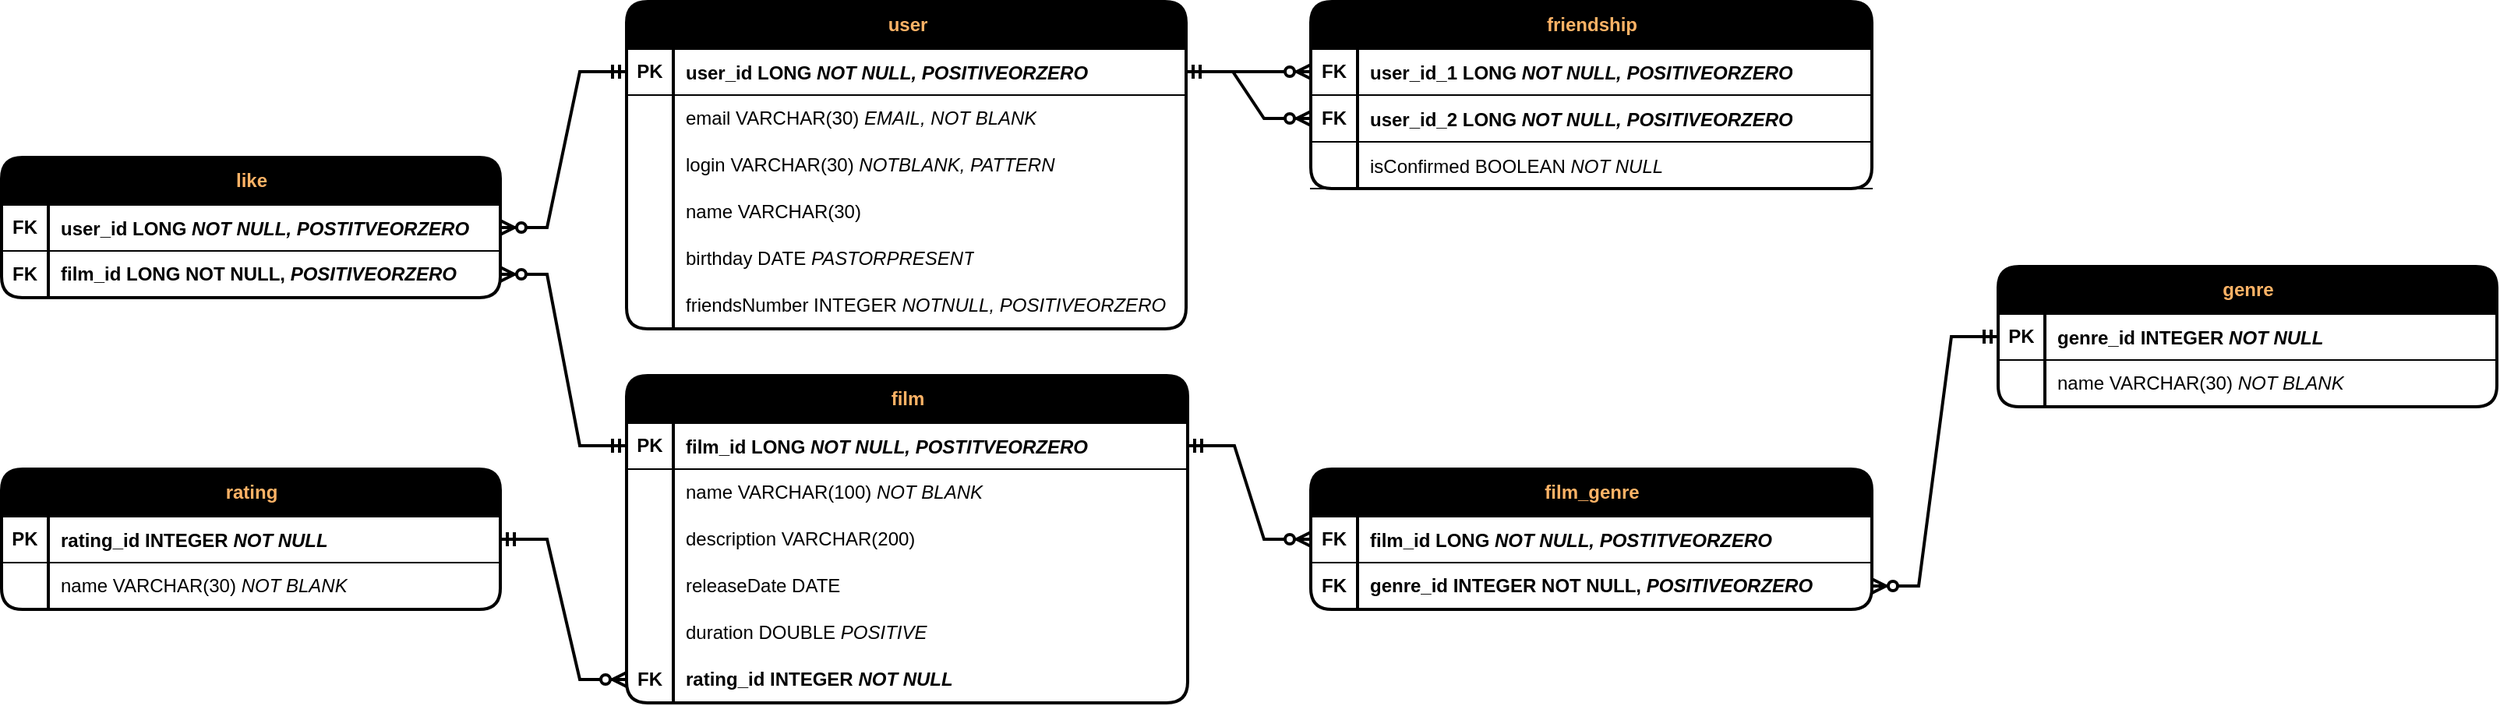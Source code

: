<mxfile version="21.1.2" type="device">
  <diagram name="Страница 1" id="39bW88ZC9MvPnYo2P9we">
    <mxGraphModel dx="2514" dy="993" grid="1" gridSize="10" guides="1" tooltips="1" connect="1" arrows="1" fold="1" page="1" pageScale="1" pageWidth="827" pageHeight="1169" background="none" math="0" shadow="0">
      <root>
        <mxCell id="0" />
        <mxCell id="1" parent="0" />
        <mxCell id="6ghvBhx-7iUze7OaRWor-18" value="&lt;font color=&quot;#ffb366&quot;&gt;film&lt;/font&gt;" style="shape=table;startSize=30;container=1;collapsible=1;childLayout=tableLayout;fixedRows=1;rowLines=0;fontStyle=1;align=center;resizeLast=1;html=1;fillColor=#000000;rounded=1;shadow=0;swimlaneLine=1;strokeWidth=2;movable=1;resizable=1;rotatable=1;deletable=1;editable=1;locked=0;connectable=1;" vertex="1" parent="1">
          <mxGeometry x="361" y="280" width="360" height="210" as="geometry" />
        </mxCell>
        <mxCell id="6ghvBhx-7iUze7OaRWor-19" value="" style="shape=tableRow;horizontal=0;startSize=0;swimlaneHead=0;swimlaneBody=0;fillColor=none;collapsible=0;dropTarget=0;points=[[0,0.5],[1,0.5]];portConstraint=eastwest;top=0;left=0;right=0;bottom=1;" vertex="1" parent="6ghvBhx-7iUze7OaRWor-18">
          <mxGeometry y="30" width="360" height="30" as="geometry" />
        </mxCell>
        <mxCell id="6ghvBhx-7iUze7OaRWor-20" value="PK" style="shape=partialRectangle;connectable=0;fillColor=none;top=0;left=0;bottom=0;right=0;fontStyle=1;overflow=hidden;whiteSpace=wrap;html=1;" vertex="1" parent="6ghvBhx-7iUze7OaRWor-19">
          <mxGeometry width="30" height="30" as="geometry">
            <mxRectangle width="30" height="30" as="alternateBounds" />
          </mxGeometry>
        </mxCell>
        <mxCell id="6ghvBhx-7iUze7OaRWor-21" value="&lt;p style=&quot;line-height: 0%;&quot;&gt;&lt;span style=&quot;border-color: var(--border-color);&quot;&gt;film_id LONG &lt;i&gt;NOT NULL, POSTITVEORZERO&lt;/i&gt;&lt;/span&gt;&lt;/p&gt;" style="shape=partialRectangle;connectable=0;fillColor=none;top=0;left=0;bottom=0;right=0;align=left;spacingLeft=6;fontStyle=1;overflow=hidden;whiteSpace=wrap;html=1;strokeColor=default;labelBackgroundColor=default;" vertex="1" parent="6ghvBhx-7iUze7OaRWor-19">
          <mxGeometry x="30" width="330" height="30" as="geometry">
            <mxRectangle width="330" height="30" as="alternateBounds" />
          </mxGeometry>
        </mxCell>
        <mxCell id="6ghvBhx-7iUze7OaRWor-22" value="" style="shape=tableRow;horizontal=0;startSize=0;swimlaneHead=0;swimlaneBody=0;fillColor=none;collapsible=0;dropTarget=0;points=[[0,0.5],[1,0.5]];portConstraint=eastwest;top=0;left=0;right=0;bottom=0;" vertex="1" parent="6ghvBhx-7iUze7OaRWor-18">
          <mxGeometry y="60" width="360" height="30" as="geometry" />
        </mxCell>
        <mxCell id="6ghvBhx-7iUze7OaRWor-23" value="" style="shape=partialRectangle;connectable=0;fillColor=none;top=0;left=0;bottom=0;right=0;editable=1;overflow=hidden;whiteSpace=wrap;html=1;" vertex="1" parent="6ghvBhx-7iUze7OaRWor-22">
          <mxGeometry width="30" height="30" as="geometry">
            <mxRectangle width="30" height="30" as="alternateBounds" />
          </mxGeometry>
        </mxCell>
        <mxCell id="6ghvBhx-7iUze7OaRWor-24" value="name VARCHAR(100) &lt;i&gt;NOT BLANK&lt;/i&gt;" style="shape=partialRectangle;connectable=0;fillColor=none;top=0;left=0;bottom=0;right=0;align=left;spacingLeft=6;overflow=hidden;whiteSpace=wrap;html=1;" vertex="1" parent="6ghvBhx-7iUze7OaRWor-22">
          <mxGeometry x="30" width="330" height="30" as="geometry">
            <mxRectangle width="330" height="30" as="alternateBounds" />
          </mxGeometry>
        </mxCell>
        <mxCell id="6ghvBhx-7iUze7OaRWor-25" value="" style="shape=tableRow;horizontal=0;startSize=0;swimlaneHead=0;swimlaneBody=0;fillColor=none;collapsible=0;dropTarget=0;points=[[0,0.5],[1,0.5]];portConstraint=eastwest;top=0;left=0;right=0;bottom=0;" vertex="1" parent="6ghvBhx-7iUze7OaRWor-18">
          <mxGeometry y="90" width="360" height="30" as="geometry" />
        </mxCell>
        <mxCell id="6ghvBhx-7iUze7OaRWor-26" value="" style="shape=partialRectangle;connectable=0;fillColor=none;top=0;left=0;bottom=0;right=0;editable=1;overflow=hidden;whiteSpace=wrap;html=1;" vertex="1" parent="6ghvBhx-7iUze7OaRWor-25">
          <mxGeometry width="30" height="30" as="geometry">
            <mxRectangle width="30" height="30" as="alternateBounds" />
          </mxGeometry>
        </mxCell>
        <mxCell id="6ghvBhx-7iUze7OaRWor-27" value="description VARCHAR(200)" style="shape=partialRectangle;connectable=0;fillColor=none;top=0;left=0;bottom=0;right=0;align=left;spacingLeft=6;overflow=hidden;whiteSpace=wrap;html=1;" vertex="1" parent="6ghvBhx-7iUze7OaRWor-25">
          <mxGeometry x="30" width="330" height="30" as="geometry">
            <mxRectangle width="330" height="30" as="alternateBounds" />
          </mxGeometry>
        </mxCell>
        <mxCell id="6ghvBhx-7iUze7OaRWor-28" value="" style="shape=tableRow;horizontal=0;startSize=0;swimlaneHead=0;swimlaneBody=0;fillColor=none;collapsible=0;dropTarget=0;points=[[0,0.5],[1,0.5]];portConstraint=eastwest;top=0;left=0;right=0;bottom=0;" vertex="1" parent="6ghvBhx-7iUze7OaRWor-18">
          <mxGeometry y="120" width="360" height="30" as="geometry" />
        </mxCell>
        <mxCell id="6ghvBhx-7iUze7OaRWor-29" value="" style="shape=partialRectangle;connectable=0;fillColor=none;top=0;left=0;bottom=0;right=0;editable=1;overflow=hidden;whiteSpace=wrap;html=1;" vertex="1" parent="6ghvBhx-7iUze7OaRWor-28">
          <mxGeometry width="30" height="30" as="geometry">
            <mxRectangle width="30" height="30" as="alternateBounds" />
          </mxGeometry>
        </mxCell>
        <mxCell id="6ghvBhx-7iUze7OaRWor-30" value="releaseDate DATE" style="shape=partialRectangle;connectable=0;fillColor=none;top=0;left=0;bottom=0;right=0;align=left;spacingLeft=6;overflow=hidden;whiteSpace=wrap;html=1;" vertex="1" parent="6ghvBhx-7iUze7OaRWor-28">
          <mxGeometry x="30" width="330" height="30" as="geometry">
            <mxRectangle width="330" height="30" as="alternateBounds" />
          </mxGeometry>
        </mxCell>
        <mxCell id="6ghvBhx-7iUze7OaRWor-58" value="" style="shape=tableRow;horizontal=0;startSize=0;swimlaneHead=0;swimlaneBody=0;fillColor=none;collapsible=0;dropTarget=0;points=[[0,0.5],[1,0.5]];portConstraint=eastwest;top=0;left=0;right=0;bottom=0;" vertex="1" parent="6ghvBhx-7iUze7OaRWor-18">
          <mxGeometry y="150" width="360" height="30" as="geometry" />
        </mxCell>
        <mxCell id="6ghvBhx-7iUze7OaRWor-59" value="" style="shape=partialRectangle;connectable=0;fillColor=none;top=0;left=0;bottom=0;right=0;editable=1;overflow=hidden;whiteSpace=wrap;html=1;" vertex="1" parent="6ghvBhx-7iUze7OaRWor-58">
          <mxGeometry width="30" height="30" as="geometry">
            <mxRectangle width="30" height="30" as="alternateBounds" />
          </mxGeometry>
        </mxCell>
        <mxCell id="6ghvBhx-7iUze7OaRWor-60" value="duration DOUBLE &lt;i&gt;POSITIVE&lt;/i&gt;" style="shape=partialRectangle;connectable=0;fillColor=none;top=0;left=0;bottom=0;right=0;align=left;spacingLeft=6;overflow=hidden;whiteSpace=wrap;html=1;" vertex="1" parent="6ghvBhx-7iUze7OaRWor-58">
          <mxGeometry x="30" width="330" height="30" as="geometry">
            <mxRectangle width="330" height="30" as="alternateBounds" />
          </mxGeometry>
        </mxCell>
        <mxCell id="6ghvBhx-7iUze7OaRWor-83" value="" style="shape=tableRow;horizontal=0;startSize=0;swimlaneHead=0;swimlaneBody=0;fillColor=none;collapsible=0;dropTarget=0;points=[[0,0.5],[1,0.5]];portConstraint=eastwest;top=0;left=0;right=0;bottom=0;" vertex="1" parent="6ghvBhx-7iUze7OaRWor-18">
          <mxGeometry y="180" width="360" height="30" as="geometry" />
        </mxCell>
        <mxCell id="6ghvBhx-7iUze7OaRWor-84" value="&lt;b&gt;FK&lt;/b&gt;" style="shape=partialRectangle;connectable=0;fillColor=none;top=0;left=0;bottom=0;right=0;editable=1;overflow=hidden;whiteSpace=wrap;html=1;" vertex="1" parent="6ghvBhx-7iUze7OaRWor-83">
          <mxGeometry width="30" height="30" as="geometry">
            <mxRectangle width="30" height="30" as="alternateBounds" />
          </mxGeometry>
        </mxCell>
        <mxCell id="6ghvBhx-7iUze7OaRWor-85" value="&lt;b&gt;rating_id INTEGER &lt;i&gt;NOT NULL&lt;/i&gt;&lt;/b&gt;" style="shape=partialRectangle;connectable=0;fillColor=none;top=0;left=0;bottom=0;right=0;align=left;spacingLeft=6;overflow=hidden;whiteSpace=wrap;html=1;" vertex="1" parent="6ghvBhx-7iUze7OaRWor-83">
          <mxGeometry x="30" width="330" height="30" as="geometry">
            <mxRectangle width="330" height="30" as="alternateBounds" />
          </mxGeometry>
        </mxCell>
        <mxCell id="6ghvBhx-7iUze7OaRWor-109" value="&lt;font color=&quot;#ffb366&quot;&gt;user&lt;/font&gt;" style="shape=table;startSize=30;container=1;collapsible=1;childLayout=tableLayout;fixedRows=1;rowLines=0;fontStyle=1;align=center;resizeLast=1;html=1;fillColor=#000000;rounded=1;shadow=0;swimlaneLine=1;strokeWidth=2;movable=1;resizable=1;rotatable=1;deletable=1;editable=1;locked=0;connectable=1;" vertex="1" parent="1">
          <mxGeometry x="361" y="40" width="359" height="210" as="geometry" />
        </mxCell>
        <mxCell id="6ghvBhx-7iUze7OaRWor-110" value="" style="shape=tableRow;horizontal=0;startSize=0;swimlaneHead=0;swimlaneBody=0;fillColor=none;collapsible=0;dropTarget=0;points=[[0,0.5],[1,0.5]];portConstraint=eastwest;top=0;left=0;right=0;bottom=1;" vertex="1" parent="6ghvBhx-7iUze7OaRWor-109">
          <mxGeometry y="30" width="359" height="30" as="geometry" />
        </mxCell>
        <mxCell id="6ghvBhx-7iUze7OaRWor-111" value="PK" style="shape=partialRectangle;connectable=0;fillColor=none;top=0;left=0;bottom=0;right=0;fontStyle=1;overflow=hidden;whiteSpace=wrap;html=1;" vertex="1" parent="6ghvBhx-7iUze7OaRWor-110">
          <mxGeometry width="30" height="30" as="geometry">
            <mxRectangle width="30" height="30" as="alternateBounds" />
          </mxGeometry>
        </mxCell>
        <mxCell id="6ghvBhx-7iUze7OaRWor-112" value="&lt;p style=&quot;line-height: 0%;&quot;&gt;&lt;span style=&quot;border-color: var(--border-color);&quot;&gt;user_id LONG &lt;i&gt;NOT NULL, POSITIVEORZERO&lt;/i&gt;&lt;/span&gt;&lt;/p&gt;" style="shape=partialRectangle;connectable=0;fillColor=none;top=0;left=0;bottom=0;right=0;align=left;spacingLeft=6;fontStyle=1;overflow=hidden;whiteSpace=wrap;html=1;strokeColor=default;labelBackgroundColor=default;" vertex="1" parent="6ghvBhx-7iUze7OaRWor-110">
          <mxGeometry x="30" width="329" height="30" as="geometry">
            <mxRectangle width="329" height="30" as="alternateBounds" />
          </mxGeometry>
        </mxCell>
        <mxCell id="6ghvBhx-7iUze7OaRWor-113" value="" style="shape=tableRow;horizontal=0;startSize=0;swimlaneHead=0;swimlaneBody=0;fillColor=none;collapsible=0;dropTarget=0;points=[[0,0.5],[1,0.5]];portConstraint=eastwest;top=0;left=0;right=0;bottom=0;" vertex="1" parent="6ghvBhx-7iUze7OaRWor-109">
          <mxGeometry y="60" width="359" height="30" as="geometry" />
        </mxCell>
        <mxCell id="6ghvBhx-7iUze7OaRWor-114" value="" style="shape=partialRectangle;connectable=0;fillColor=none;top=0;left=0;bottom=0;right=0;editable=1;overflow=hidden;whiteSpace=wrap;html=1;" vertex="1" parent="6ghvBhx-7iUze7OaRWor-113">
          <mxGeometry width="30" height="30" as="geometry">
            <mxRectangle width="30" height="30" as="alternateBounds" />
          </mxGeometry>
        </mxCell>
        <mxCell id="6ghvBhx-7iUze7OaRWor-115" value="email VARCHAR(30) &lt;i&gt;EMAIL,&lt;/i&gt;&amp;nbsp;&lt;i&gt;NOT BLANK&lt;/i&gt;" style="shape=partialRectangle;connectable=0;fillColor=none;top=0;left=0;bottom=0;right=0;align=left;spacingLeft=6;overflow=hidden;whiteSpace=wrap;html=1;" vertex="1" parent="6ghvBhx-7iUze7OaRWor-113">
          <mxGeometry x="30" width="329" height="30" as="geometry">
            <mxRectangle width="329" height="30" as="alternateBounds" />
          </mxGeometry>
        </mxCell>
        <mxCell id="6ghvBhx-7iUze7OaRWor-116" value="" style="shape=tableRow;horizontal=0;startSize=0;swimlaneHead=0;swimlaneBody=0;fillColor=none;collapsible=0;dropTarget=0;points=[[0,0.5],[1,0.5]];portConstraint=eastwest;top=0;left=0;right=0;bottom=0;" vertex="1" parent="6ghvBhx-7iUze7OaRWor-109">
          <mxGeometry y="90" width="359" height="30" as="geometry" />
        </mxCell>
        <mxCell id="6ghvBhx-7iUze7OaRWor-117" value="" style="shape=partialRectangle;connectable=0;fillColor=none;top=0;left=0;bottom=0;right=0;editable=1;overflow=hidden;whiteSpace=wrap;html=1;" vertex="1" parent="6ghvBhx-7iUze7OaRWor-116">
          <mxGeometry width="30" height="30" as="geometry">
            <mxRectangle width="30" height="30" as="alternateBounds" />
          </mxGeometry>
        </mxCell>
        <mxCell id="6ghvBhx-7iUze7OaRWor-118" value="login VARCHAR(30) &lt;i&gt;NOTBLANK, PATTERN&lt;/i&gt;" style="shape=partialRectangle;connectable=0;fillColor=none;top=0;left=0;bottom=0;right=0;align=left;spacingLeft=6;overflow=hidden;whiteSpace=wrap;html=1;" vertex="1" parent="6ghvBhx-7iUze7OaRWor-116">
          <mxGeometry x="30" width="329" height="30" as="geometry">
            <mxRectangle width="329" height="30" as="alternateBounds" />
          </mxGeometry>
        </mxCell>
        <mxCell id="6ghvBhx-7iUze7OaRWor-119" value="" style="shape=tableRow;horizontal=0;startSize=0;swimlaneHead=0;swimlaneBody=0;fillColor=none;collapsible=0;dropTarget=0;points=[[0,0.5],[1,0.5]];portConstraint=eastwest;top=0;left=0;right=0;bottom=0;" vertex="1" parent="6ghvBhx-7iUze7OaRWor-109">
          <mxGeometry y="120" width="359" height="30" as="geometry" />
        </mxCell>
        <mxCell id="6ghvBhx-7iUze7OaRWor-120" value="" style="shape=partialRectangle;connectable=0;fillColor=none;top=0;left=0;bottom=0;right=0;editable=1;overflow=hidden;whiteSpace=wrap;html=1;" vertex="1" parent="6ghvBhx-7iUze7OaRWor-119">
          <mxGeometry width="30" height="30" as="geometry">
            <mxRectangle width="30" height="30" as="alternateBounds" />
          </mxGeometry>
        </mxCell>
        <mxCell id="6ghvBhx-7iUze7OaRWor-121" value="name VARCHAR(30)" style="shape=partialRectangle;connectable=0;fillColor=none;top=0;left=0;bottom=0;right=0;align=left;spacingLeft=6;overflow=hidden;whiteSpace=wrap;html=1;" vertex="1" parent="6ghvBhx-7iUze7OaRWor-119">
          <mxGeometry x="30" width="329" height="30" as="geometry">
            <mxRectangle width="329" height="30" as="alternateBounds" />
          </mxGeometry>
        </mxCell>
        <mxCell id="6ghvBhx-7iUze7OaRWor-122" value="" style="shape=tableRow;horizontal=0;startSize=0;swimlaneHead=0;swimlaneBody=0;fillColor=none;collapsible=0;dropTarget=0;points=[[0,0.5],[1,0.5]];portConstraint=eastwest;top=0;left=0;right=0;bottom=0;" vertex="1" parent="6ghvBhx-7iUze7OaRWor-109">
          <mxGeometry y="150" width="359" height="30" as="geometry" />
        </mxCell>
        <mxCell id="6ghvBhx-7iUze7OaRWor-123" value="" style="shape=partialRectangle;connectable=0;fillColor=none;top=0;left=0;bottom=0;right=0;editable=1;overflow=hidden;whiteSpace=wrap;html=1;" vertex="1" parent="6ghvBhx-7iUze7OaRWor-122">
          <mxGeometry width="30" height="30" as="geometry">
            <mxRectangle width="30" height="30" as="alternateBounds" />
          </mxGeometry>
        </mxCell>
        <mxCell id="6ghvBhx-7iUze7OaRWor-124" value="birthday DATE &lt;i&gt;PASTORPRESENT&lt;/i&gt;" style="shape=partialRectangle;connectable=0;fillColor=none;top=0;left=0;bottom=0;right=0;align=left;spacingLeft=6;overflow=hidden;whiteSpace=wrap;html=1;" vertex="1" parent="6ghvBhx-7iUze7OaRWor-122">
          <mxGeometry x="30" width="329" height="30" as="geometry">
            <mxRectangle width="329" height="30" as="alternateBounds" />
          </mxGeometry>
        </mxCell>
        <mxCell id="6ghvBhx-7iUze7OaRWor-128" value="" style="shape=tableRow;horizontal=0;startSize=0;swimlaneHead=0;swimlaneBody=0;fillColor=none;collapsible=0;dropTarget=0;points=[[0,0.5],[1,0.5]];portConstraint=eastwest;top=0;left=0;right=0;bottom=0;" vertex="1" parent="6ghvBhx-7iUze7OaRWor-109">
          <mxGeometry y="180" width="359" height="30" as="geometry" />
        </mxCell>
        <mxCell id="6ghvBhx-7iUze7OaRWor-129" value="" style="shape=partialRectangle;connectable=0;fillColor=none;top=0;left=0;bottom=0;right=0;editable=1;overflow=hidden;whiteSpace=wrap;html=1;" vertex="1" parent="6ghvBhx-7iUze7OaRWor-128">
          <mxGeometry width="30" height="30" as="geometry">
            <mxRectangle width="30" height="30" as="alternateBounds" />
          </mxGeometry>
        </mxCell>
        <mxCell id="6ghvBhx-7iUze7OaRWor-130" value="friendsNumber INTEGER &lt;i&gt;NOTNULL, POSITIVEORZERO&lt;/i&gt;" style="shape=partialRectangle;connectable=0;fillColor=none;top=0;left=0;bottom=0;right=0;align=left;spacingLeft=6;overflow=hidden;whiteSpace=wrap;html=1;" vertex="1" parent="6ghvBhx-7iUze7OaRWor-128">
          <mxGeometry x="30" width="329" height="30" as="geometry">
            <mxRectangle width="329" height="30" as="alternateBounds" />
          </mxGeometry>
        </mxCell>
        <mxCell id="6ghvBhx-7iUze7OaRWor-131" value="&lt;font color=&quot;#ffb366&quot;&gt;friendship&lt;/font&gt;" style="shape=table;startSize=30;container=1;collapsible=1;childLayout=tableLayout;fixedRows=1;rowLines=0;fontStyle=1;align=center;resizeLast=1;html=1;fillColor=#000000;rounded=1;shadow=0;swimlaneLine=1;strokeWidth=2;flipH=0;flipV=0;movable=1;resizable=1;rotatable=1;deletable=1;editable=1;locked=0;connectable=1;" vertex="1" parent="1">
          <mxGeometry x="800" y="40" width="360" height="120" as="geometry" />
        </mxCell>
        <mxCell id="6ghvBhx-7iUze7OaRWor-132" value="" style="shape=tableRow;horizontal=0;startSize=0;swimlaneHead=0;swimlaneBody=0;fillColor=none;collapsible=0;dropTarget=0;points=[[0,0.5],[1,0.5]];portConstraint=eastwest;top=0;left=0;right=0;bottom=1;" vertex="1" parent="6ghvBhx-7iUze7OaRWor-131">
          <mxGeometry y="30" width="360" height="30" as="geometry" />
        </mxCell>
        <mxCell id="6ghvBhx-7iUze7OaRWor-133" value="FK" style="shape=partialRectangle;connectable=0;fillColor=none;top=0;left=0;bottom=0;right=0;fontStyle=1;overflow=hidden;whiteSpace=wrap;html=1;" vertex="1" parent="6ghvBhx-7iUze7OaRWor-132">
          <mxGeometry width="30" height="30" as="geometry">
            <mxRectangle width="30" height="30" as="alternateBounds" />
          </mxGeometry>
        </mxCell>
        <mxCell id="6ghvBhx-7iUze7OaRWor-134" value="&lt;p style=&quot;line-height: 0%;&quot;&gt;&lt;span style=&quot;border-color: var(--border-color);&quot;&gt;user_id_1 LONG &lt;i&gt;NOT NULL, POSITIVEORZERO&lt;/i&gt;&lt;/span&gt;&lt;/p&gt;" style="shape=partialRectangle;connectable=0;fillColor=none;top=0;left=0;bottom=0;right=0;align=left;spacingLeft=6;fontStyle=1;overflow=hidden;whiteSpace=wrap;html=1;strokeColor=default;labelBackgroundColor=default;" vertex="1" parent="6ghvBhx-7iUze7OaRWor-132">
          <mxGeometry x="30" width="330" height="30" as="geometry">
            <mxRectangle width="330" height="30" as="alternateBounds" />
          </mxGeometry>
        </mxCell>
        <mxCell id="6ghvBhx-7iUze7OaRWor-169" value="" style="shape=tableRow;horizontal=0;startSize=0;swimlaneHead=0;swimlaneBody=0;fillColor=none;collapsible=0;dropTarget=0;points=[[0,0.5],[1,0.5]];portConstraint=eastwest;top=0;left=0;right=0;bottom=1;" vertex="1" parent="6ghvBhx-7iUze7OaRWor-131">
          <mxGeometry y="60" width="360" height="30" as="geometry" />
        </mxCell>
        <mxCell id="6ghvBhx-7iUze7OaRWor-170" value="FK" style="shape=partialRectangle;connectable=0;fillColor=none;top=0;left=0;bottom=0;right=0;fontStyle=1;overflow=hidden;whiteSpace=wrap;html=1;" vertex="1" parent="6ghvBhx-7iUze7OaRWor-169">
          <mxGeometry width="30" height="30" as="geometry">
            <mxRectangle width="30" height="30" as="alternateBounds" />
          </mxGeometry>
        </mxCell>
        <mxCell id="6ghvBhx-7iUze7OaRWor-171" value="&lt;p style=&quot;line-height: 0%;&quot;&gt;&lt;span style=&quot;border-color: var(--border-color);&quot;&gt;user_id_2 LONG &lt;i&gt;NOT NULL, POSITIVEORZERO&lt;/i&gt;&lt;/span&gt;&lt;/p&gt;" style="shape=partialRectangle;connectable=0;fillColor=none;top=0;left=0;bottom=0;right=0;align=left;spacingLeft=6;fontStyle=1;overflow=hidden;whiteSpace=wrap;html=1;strokeColor=default;labelBackgroundColor=default;" vertex="1" parent="6ghvBhx-7iUze7OaRWor-169">
          <mxGeometry x="30" width="330" height="30" as="geometry">
            <mxRectangle width="330" height="30" as="alternateBounds" />
          </mxGeometry>
        </mxCell>
        <mxCell id="6ghvBhx-7iUze7OaRWor-179" value="" style="shape=tableRow;horizontal=0;startSize=0;swimlaneHead=0;swimlaneBody=0;fillColor=none;collapsible=0;dropTarget=0;points=[[0,0.5],[1,0.5]];portConstraint=eastwest;top=0;left=0;right=0;bottom=1;" vertex="1" parent="6ghvBhx-7iUze7OaRWor-131">
          <mxGeometry y="90" width="360" height="30" as="geometry" />
        </mxCell>
        <mxCell id="6ghvBhx-7iUze7OaRWor-180" value="" style="shape=partialRectangle;connectable=0;fillColor=none;top=0;left=0;bottom=0;right=0;fontStyle=1;overflow=hidden;whiteSpace=wrap;html=1;" vertex="1" parent="6ghvBhx-7iUze7OaRWor-179">
          <mxGeometry width="30" height="30" as="geometry">
            <mxRectangle width="30" height="30" as="alternateBounds" />
          </mxGeometry>
        </mxCell>
        <mxCell id="6ghvBhx-7iUze7OaRWor-181" value="&lt;p style=&quot;line-height: 0%;&quot;&gt;&lt;span style=&quot;font-weight: normal;&quot;&gt;isConfirmed BOOLEAN &lt;i&gt;NOT NULL&lt;/i&gt;&lt;/span&gt;&lt;/p&gt;" style="shape=partialRectangle;connectable=0;fillColor=none;top=0;left=0;bottom=0;right=0;align=left;spacingLeft=6;fontStyle=1;overflow=hidden;whiteSpace=wrap;html=1;strokeColor=default;labelBackgroundColor=default;" vertex="1" parent="6ghvBhx-7iUze7OaRWor-179">
          <mxGeometry x="30" width="330" height="30" as="geometry">
            <mxRectangle width="330" height="30" as="alternateBounds" />
          </mxGeometry>
        </mxCell>
        <mxCell id="6ghvBhx-7iUze7OaRWor-185" value="" style="edgeStyle=entityRelationEdgeStyle;fontSize=12;html=1;endArrow=ERzeroToMany;startArrow=ERmandOne;rounded=0;fontFamily=Helvetica;fontColor=default;entryX=0;entryY=0.5;entryDx=0;entryDy=0;exitX=1;exitY=0.5;exitDx=0;exitDy=0;shadow=0;jumpStyle=none;strokeWidth=2;movable=1;resizable=1;rotatable=1;deletable=1;editable=1;locked=0;connectable=1;" edge="1" parent="1" source="6ghvBhx-7iUze7OaRWor-110" target="6ghvBhx-7iUze7OaRWor-132">
          <mxGeometry width="100" height="100" relative="1" as="geometry">
            <mxPoint x="530" y="310" as="sourcePoint" />
            <mxPoint x="630" y="210" as="targetPoint" />
          </mxGeometry>
        </mxCell>
        <mxCell id="6ghvBhx-7iUze7OaRWor-186" value="" style="edgeStyle=entityRelationEdgeStyle;fontSize=12;html=1;endArrow=ERzeroToMany;startArrow=ERmandOne;rounded=0;fontFamily=Helvetica;fontColor=default;entryX=0;entryY=0.5;entryDx=0;entryDy=0;exitX=1;exitY=0.5;exitDx=0;exitDy=0;shadow=0;jumpStyle=none;strokeWidth=2;movable=1;resizable=1;rotatable=1;deletable=1;editable=1;locked=0;connectable=1;" edge="1" parent="1" source="6ghvBhx-7iUze7OaRWor-110" target="6ghvBhx-7iUze7OaRWor-169">
          <mxGeometry width="100" height="100" relative="1" as="geometry">
            <mxPoint x="730" y="95" as="sourcePoint" />
            <mxPoint x="850" y="95" as="targetPoint" />
          </mxGeometry>
        </mxCell>
        <mxCell id="6ghvBhx-7iUze7OaRWor-187" value="&lt;font color=&quot;#ffb366&quot;&gt;rating&lt;/font&gt;" style="shape=table;startSize=30;container=1;collapsible=1;childLayout=tableLayout;fixedRows=1;rowLines=0;fontStyle=1;align=center;resizeLast=1;html=1;fillColor=#000000;rounded=1;shadow=0;swimlaneLine=1;strokeWidth=2;movable=1;resizable=1;rotatable=1;deletable=1;editable=1;locked=0;connectable=1;" vertex="1" parent="1">
          <mxGeometry x="-40" y="340" width="320" height="90" as="geometry" />
        </mxCell>
        <mxCell id="6ghvBhx-7iUze7OaRWor-188" value="" style="shape=tableRow;horizontal=0;startSize=0;swimlaneHead=0;swimlaneBody=0;fillColor=none;collapsible=0;dropTarget=0;points=[[0,0.5],[1,0.5]];portConstraint=eastwest;top=0;left=0;right=0;bottom=1;" vertex="1" parent="6ghvBhx-7iUze7OaRWor-187">
          <mxGeometry y="30" width="320" height="30" as="geometry" />
        </mxCell>
        <mxCell id="6ghvBhx-7iUze7OaRWor-189" value="PK" style="shape=partialRectangle;connectable=0;fillColor=none;top=0;left=0;bottom=0;right=0;fontStyle=1;overflow=hidden;whiteSpace=wrap;html=1;" vertex="1" parent="6ghvBhx-7iUze7OaRWor-188">
          <mxGeometry width="30" height="30" as="geometry">
            <mxRectangle width="30" height="30" as="alternateBounds" />
          </mxGeometry>
        </mxCell>
        <mxCell id="6ghvBhx-7iUze7OaRWor-190" value="&lt;p style=&quot;line-height: 0%;&quot;&gt;rating_id INTEGER &lt;i&gt;NOT NULL&lt;/i&gt;&lt;/p&gt;" style="shape=partialRectangle;connectable=0;fillColor=none;top=0;left=0;bottom=0;right=0;align=left;spacingLeft=6;fontStyle=1;overflow=hidden;whiteSpace=wrap;html=1;strokeColor=default;labelBackgroundColor=default;" vertex="1" parent="6ghvBhx-7iUze7OaRWor-188">
          <mxGeometry x="30" width="290" height="30" as="geometry">
            <mxRectangle width="290" height="30" as="alternateBounds" />
          </mxGeometry>
        </mxCell>
        <mxCell id="6ghvBhx-7iUze7OaRWor-191" value="" style="shape=tableRow;horizontal=0;startSize=0;swimlaneHead=0;swimlaneBody=0;fillColor=none;collapsible=0;dropTarget=0;points=[[0,0.5],[1,0.5]];portConstraint=eastwest;top=0;left=0;right=0;bottom=0;" vertex="1" parent="6ghvBhx-7iUze7OaRWor-187">
          <mxGeometry y="60" width="320" height="30" as="geometry" />
        </mxCell>
        <mxCell id="6ghvBhx-7iUze7OaRWor-192" value="" style="shape=partialRectangle;connectable=0;fillColor=none;top=0;left=0;bottom=0;right=0;editable=1;overflow=hidden;whiteSpace=wrap;html=1;" vertex="1" parent="6ghvBhx-7iUze7OaRWor-191">
          <mxGeometry width="30" height="30" as="geometry">
            <mxRectangle width="30" height="30" as="alternateBounds" />
          </mxGeometry>
        </mxCell>
        <mxCell id="6ghvBhx-7iUze7OaRWor-193" value="name VARCHAR(30) &lt;i&gt;NOT BLANK&lt;/i&gt;" style="shape=partialRectangle;connectable=0;fillColor=none;top=0;left=0;bottom=0;right=0;align=left;spacingLeft=6;overflow=hidden;whiteSpace=wrap;html=1;" vertex="1" parent="6ghvBhx-7iUze7OaRWor-191">
          <mxGeometry x="30" width="290" height="30" as="geometry">
            <mxRectangle width="290" height="30" as="alternateBounds" />
          </mxGeometry>
        </mxCell>
        <mxCell id="6ghvBhx-7iUze7OaRWor-206" value="" style="edgeStyle=entityRelationEdgeStyle;fontSize=12;html=1;endArrow=ERzeroToMany;startArrow=ERmandOne;rounded=0;fontFamily=Helvetica;fontColor=default;entryX=0;entryY=0.5;entryDx=0;entryDy=0;exitX=1;exitY=0.5;exitDx=0;exitDy=0;shadow=0;jumpStyle=none;strokeWidth=2;movable=1;resizable=1;rotatable=1;deletable=1;editable=1;locked=0;connectable=1;" edge="1" parent="1" source="6ghvBhx-7iUze7OaRWor-188" target="6ghvBhx-7iUze7OaRWor-83">
          <mxGeometry width="100" height="100" relative="1" as="geometry">
            <mxPoint x="337" y="520" as="sourcePoint" />
            <mxPoint x="457" y="520" as="targetPoint" />
          </mxGeometry>
        </mxCell>
        <mxCell id="6ghvBhx-7iUze7OaRWor-207" value="&lt;font color=&quot;#ffb366&quot;&gt;like&lt;/font&gt;" style="shape=table;startSize=30;container=1;collapsible=1;childLayout=tableLayout;fixedRows=1;rowLines=0;fontStyle=1;align=center;resizeLast=1;html=1;fillColor=#000000;rounded=1;shadow=0;swimlaneLine=1;strokeWidth=2;movable=1;resizable=1;rotatable=1;deletable=1;editable=1;locked=0;connectable=1;" vertex="1" parent="1">
          <mxGeometry x="-40" y="140" width="320" height="90" as="geometry" />
        </mxCell>
        <mxCell id="6ghvBhx-7iUze7OaRWor-208" value="" style="shape=tableRow;horizontal=0;startSize=0;swimlaneHead=0;swimlaneBody=0;fillColor=none;collapsible=0;dropTarget=0;points=[[0,0.5],[1,0.5]];portConstraint=eastwest;top=0;left=0;right=0;bottom=1;" vertex="1" parent="6ghvBhx-7iUze7OaRWor-207">
          <mxGeometry y="30" width="320" height="30" as="geometry" />
        </mxCell>
        <mxCell id="6ghvBhx-7iUze7OaRWor-209" value="FK" style="shape=partialRectangle;connectable=0;fillColor=none;top=0;left=0;bottom=0;right=0;fontStyle=1;overflow=hidden;whiteSpace=wrap;html=1;" vertex="1" parent="6ghvBhx-7iUze7OaRWor-208">
          <mxGeometry width="30" height="30" as="geometry">
            <mxRectangle width="30" height="30" as="alternateBounds" />
          </mxGeometry>
        </mxCell>
        <mxCell id="6ghvBhx-7iUze7OaRWor-210" value="&lt;p style=&quot;line-height: 0%;&quot;&gt;user_id LONG&amp;nbsp;&lt;i style=&quot;border-color: var(--border-color);&quot;&gt;NOT NULL, POSTITVEORZERO&lt;/i&gt;&lt;br&gt;&lt;/p&gt;" style="shape=partialRectangle;connectable=0;fillColor=none;top=0;left=0;bottom=0;right=0;align=left;spacingLeft=6;fontStyle=1;overflow=hidden;whiteSpace=wrap;html=1;strokeColor=default;labelBackgroundColor=default;" vertex="1" parent="6ghvBhx-7iUze7OaRWor-208">
          <mxGeometry x="30" width="290" height="30" as="geometry">
            <mxRectangle width="290" height="30" as="alternateBounds" />
          </mxGeometry>
        </mxCell>
        <mxCell id="6ghvBhx-7iUze7OaRWor-211" value="" style="shape=tableRow;horizontal=0;startSize=0;swimlaneHead=0;swimlaneBody=0;fillColor=none;collapsible=0;dropTarget=0;points=[[0,0.5],[1,0.5]];portConstraint=eastwest;top=0;left=0;right=0;bottom=0;" vertex="1" parent="6ghvBhx-7iUze7OaRWor-207">
          <mxGeometry y="60" width="320" height="30" as="geometry" />
        </mxCell>
        <mxCell id="6ghvBhx-7iUze7OaRWor-212" value="FK" style="shape=partialRectangle;connectable=0;fillColor=none;top=0;left=0;bottom=0;right=0;editable=1;overflow=hidden;whiteSpace=wrap;html=1;fontStyle=1" vertex="1" parent="6ghvBhx-7iUze7OaRWor-211">
          <mxGeometry width="30" height="30" as="geometry">
            <mxRectangle width="30" height="30" as="alternateBounds" />
          </mxGeometry>
        </mxCell>
        <mxCell id="6ghvBhx-7iUze7OaRWor-213" value="&lt;b&gt;film_id LONG NOT NULL, &lt;i&gt;POSITIVEORZERO&lt;/i&gt;&lt;/b&gt;" style="shape=partialRectangle;connectable=0;fillColor=none;top=0;left=0;bottom=0;right=0;align=left;spacingLeft=6;overflow=hidden;whiteSpace=wrap;html=1;" vertex="1" parent="6ghvBhx-7iUze7OaRWor-211">
          <mxGeometry x="30" width="290" height="30" as="geometry">
            <mxRectangle width="290" height="30" as="alternateBounds" />
          </mxGeometry>
        </mxCell>
        <mxCell id="6ghvBhx-7iUze7OaRWor-214" value="" style="edgeStyle=entityRelationEdgeStyle;fontSize=12;html=1;endArrow=ERzeroToMany;startArrow=ERmandOne;rounded=0;fontFamily=Helvetica;fontColor=default;entryX=1;entryY=0.5;entryDx=0;entryDy=0;exitX=0;exitY=0.5;exitDx=0;exitDy=0;shadow=0;jumpStyle=none;strokeWidth=2;movable=1;resizable=1;rotatable=1;deletable=1;editable=1;locked=0;connectable=1;" edge="1" parent="1" source="6ghvBhx-7iUze7OaRWor-110" target="6ghvBhx-7iUze7OaRWor-208">
          <mxGeometry width="100" height="100" relative="1" as="geometry">
            <mxPoint x="770" y="350" as="sourcePoint" />
            <mxPoint x="921" y="420" as="targetPoint" />
          </mxGeometry>
        </mxCell>
        <mxCell id="6ghvBhx-7iUze7OaRWor-215" value="" style="edgeStyle=entityRelationEdgeStyle;fontSize=12;html=1;endArrow=ERzeroToMany;startArrow=ERmandOne;rounded=0;fontFamily=Helvetica;fontColor=default;exitX=0;exitY=0.5;exitDx=0;exitDy=0;shadow=0;jumpStyle=none;strokeWidth=2;entryX=1;entryY=0.5;entryDx=0;entryDy=0;movable=1;resizable=1;rotatable=1;deletable=1;editable=1;locked=0;connectable=1;" edge="1" parent="1" source="6ghvBhx-7iUze7OaRWor-19" target="6ghvBhx-7iUze7OaRWor-211">
          <mxGeometry width="100" height="100" relative="1" as="geometry">
            <mxPoint x="371" y="95" as="sourcePoint" />
            <mxPoint x="270" y="360" as="targetPoint" />
          </mxGeometry>
        </mxCell>
        <mxCell id="6ghvBhx-7iUze7OaRWor-216" value="&lt;font color=&quot;#ffb366&quot;&gt;film_genre&lt;/font&gt;" style="shape=table;startSize=30;container=1;collapsible=1;childLayout=tableLayout;fixedRows=1;rowLines=0;fontStyle=1;align=center;resizeLast=1;html=1;fillColor=#000000;rounded=1;shadow=0;swimlaneLine=1;strokeWidth=2;" vertex="1" parent="1">
          <mxGeometry x="800" y="340" width="360" height="90" as="geometry" />
        </mxCell>
        <mxCell id="6ghvBhx-7iUze7OaRWor-217" value="" style="shape=tableRow;horizontal=0;startSize=0;swimlaneHead=0;swimlaneBody=0;fillColor=none;collapsible=0;dropTarget=0;points=[[0,0.5],[1,0.5]];portConstraint=eastwest;top=0;left=0;right=0;bottom=1;" vertex="1" parent="6ghvBhx-7iUze7OaRWor-216">
          <mxGeometry y="30" width="360" height="30" as="geometry" />
        </mxCell>
        <mxCell id="6ghvBhx-7iUze7OaRWor-218" value="FK" style="shape=partialRectangle;connectable=0;fillColor=none;top=0;left=0;bottom=0;right=0;fontStyle=1;overflow=hidden;whiteSpace=wrap;html=1;" vertex="1" parent="6ghvBhx-7iUze7OaRWor-217">
          <mxGeometry width="30" height="30" as="geometry">
            <mxRectangle width="30" height="30" as="alternateBounds" />
          </mxGeometry>
        </mxCell>
        <mxCell id="6ghvBhx-7iUze7OaRWor-219" value="&lt;p style=&quot;line-height: 0%;&quot;&gt;film_id LONG&amp;nbsp;&lt;i style=&quot;border-color: var(--border-color);&quot;&gt;NOT NULL, POSTITVEORZERO&lt;/i&gt;&lt;br&gt;&lt;/p&gt;" style="shape=partialRectangle;connectable=0;fillColor=none;top=0;left=0;bottom=0;right=0;align=left;spacingLeft=6;fontStyle=1;overflow=hidden;whiteSpace=wrap;html=1;strokeColor=default;labelBackgroundColor=default;" vertex="1" parent="6ghvBhx-7iUze7OaRWor-217">
          <mxGeometry x="30" width="330" height="30" as="geometry">
            <mxRectangle width="330" height="30" as="alternateBounds" />
          </mxGeometry>
        </mxCell>
        <mxCell id="6ghvBhx-7iUze7OaRWor-220" value="" style="shape=tableRow;horizontal=0;startSize=0;swimlaneHead=0;swimlaneBody=0;fillColor=none;collapsible=0;dropTarget=0;points=[[0,0.5],[1,0.5]];portConstraint=eastwest;top=0;left=0;right=0;bottom=0;" vertex="1" parent="6ghvBhx-7iUze7OaRWor-216">
          <mxGeometry y="60" width="360" height="30" as="geometry" />
        </mxCell>
        <mxCell id="6ghvBhx-7iUze7OaRWor-221" value="FK" style="shape=partialRectangle;connectable=0;fillColor=none;top=0;left=0;bottom=0;right=0;editable=1;overflow=hidden;whiteSpace=wrap;html=1;fontStyle=1" vertex="1" parent="6ghvBhx-7iUze7OaRWor-220">
          <mxGeometry width="30" height="30" as="geometry">
            <mxRectangle width="30" height="30" as="alternateBounds" />
          </mxGeometry>
        </mxCell>
        <mxCell id="6ghvBhx-7iUze7OaRWor-222" value="&lt;b&gt;genre_id INTEGER NOT NULL, &lt;i&gt;POSITIVEORZERO&lt;/i&gt;&lt;/b&gt;" style="shape=partialRectangle;connectable=0;fillColor=none;top=0;left=0;bottom=0;right=0;align=left;spacingLeft=6;overflow=hidden;whiteSpace=wrap;html=1;" vertex="1" parent="6ghvBhx-7iUze7OaRWor-220">
          <mxGeometry x="30" width="330" height="30" as="geometry">
            <mxRectangle width="330" height="30" as="alternateBounds" />
          </mxGeometry>
        </mxCell>
        <mxCell id="6ghvBhx-7iUze7OaRWor-223" value="&lt;font color=&quot;#ffb366&quot;&gt;genre&lt;/font&gt;" style="shape=table;startSize=30;container=1;collapsible=1;childLayout=tableLayout;fixedRows=1;rowLines=0;fontStyle=1;align=center;resizeLast=1;html=1;fillColor=#000000;rounded=1;shadow=0;swimlaneLine=1;strokeWidth=2;" vertex="1" parent="1">
          <mxGeometry x="1241" y="210" width="320" height="90" as="geometry" />
        </mxCell>
        <mxCell id="6ghvBhx-7iUze7OaRWor-224" value="" style="shape=tableRow;horizontal=0;startSize=0;swimlaneHead=0;swimlaneBody=0;fillColor=none;collapsible=0;dropTarget=0;points=[[0,0.5],[1,0.5]];portConstraint=eastwest;top=0;left=0;right=0;bottom=1;" vertex="1" parent="6ghvBhx-7iUze7OaRWor-223">
          <mxGeometry y="30" width="320" height="30" as="geometry" />
        </mxCell>
        <mxCell id="6ghvBhx-7iUze7OaRWor-225" value="PK" style="shape=partialRectangle;connectable=0;fillColor=none;top=0;left=0;bottom=0;right=0;fontStyle=1;overflow=hidden;whiteSpace=wrap;html=1;" vertex="1" parent="6ghvBhx-7iUze7OaRWor-224">
          <mxGeometry width="30" height="30" as="geometry">
            <mxRectangle width="30" height="30" as="alternateBounds" />
          </mxGeometry>
        </mxCell>
        <mxCell id="6ghvBhx-7iUze7OaRWor-226" value="&lt;p style=&quot;line-height: 0%;&quot;&gt;genre_id INTEGER &lt;i&gt;NOT NULL&lt;/i&gt;&lt;/p&gt;" style="shape=partialRectangle;connectable=0;fillColor=none;top=0;left=0;bottom=0;right=0;align=left;spacingLeft=6;fontStyle=1;overflow=hidden;whiteSpace=wrap;html=1;strokeColor=default;labelBackgroundColor=default;" vertex="1" parent="6ghvBhx-7iUze7OaRWor-224">
          <mxGeometry x="30" width="290" height="30" as="geometry">
            <mxRectangle width="290" height="30" as="alternateBounds" />
          </mxGeometry>
        </mxCell>
        <mxCell id="6ghvBhx-7iUze7OaRWor-227" value="" style="shape=tableRow;horizontal=0;startSize=0;swimlaneHead=0;swimlaneBody=0;fillColor=none;collapsible=0;dropTarget=0;points=[[0,0.5],[1,0.5]];portConstraint=eastwest;top=0;left=0;right=0;bottom=0;" vertex="1" parent="6ghvBhx-7iUze7OaRWor-223">
          <mxGeometry y="60" width="320" height="30" as="geometry" />
        </mxCell>
        <mxCell id="6ghvBhx-7iUze7OaRWor-228" value="" style="shape=partialRectangle;connectable=0;fillColor=none;top=0;left=0;bottom=0;right=0;editable=1;overflow=hidden;whiteSpace=wrap;html=1;" vertex="1" parent="6ghvBhx-7iUze7OaRWor-227">
          <mxGeometry width="30" height="30" as="geometry">
            <mxRectangle width="30" height="30" as="alternateBounds" />
          </mxGeometry>
        </mxCell>
        <mxCell id="6ghvBhx-7iUze7OaRWor-229" value="name VARCHAR(30) &lt;i&gt;NOT BLANK&lt;/i&gt;" style="shape=partialRectangle;connectable=0;fillColor=none;top=0;left=0;bottom=0;right=0;align=left;spacingLeft=6;overflow=hidden;whiteSpace=wrap;html=1;" vertex="1" parent="6ghvBhx-7iUze7OaRWor-227">
          <mxGeometry x="30" width="290" height="30" as="geometry">
            <mxRectangle width="290" height="30" as="alternateBounds" />
          </mxGeometry>
        </mxCell>
        <mxCell id="6ghvBhx-7iUze7OaRWor-230" value="" style="edgeStyle=entityRelationEdgeStyle;fontSize=12;html=1;endArrow=ERzeroToMany;startArrow=ERmandOne;rounded=0;fontFamily=Helvetica;fontColor=default;entryX=1;entryY=0.5;entryDx=0;entryDy=0;exitX=0;exitY=0.5;exitDx=0;exitDy=0;shadow=0;jumpStyle=none;strokeWidth=2;movable=1;resizable=1;rotatable=1;deletable=1;editable=1;locked=0;connectable=1;" edge="1" parent="1" source="6ghvBhx-7iUze7OaRWor-224" target="6ghvBhx-7iUze7OaRWor-220">
          <mxGeometry width="100" height="100" relative="1" as="geometry">
            <mxPoint x="1220" y="370" as="sourcePoint" />
            <mxPoint x="1300" y="400" as="targetPoint" />
          </mxGeometry>
        </mxCell>
        <mxCell id="6ghvBhx-7iUze7OaRWor-231" value="" style="edgeStyle=entityRelationEdgeStyle;fontSize=12;html=1;endArrow=ERzeroToMany;startArrow=ERmandOne;rounded=0;fontFamily=Helvetica;fontColor=default;entryX=0;entryY=0.5;entryDx=0;entryDy=0;exitX=1;exitY=0.5;exitDx=0;exitDy=0;shadow=0;jumpStyle=none;strokeWidth=2;movable=1;resizable=1;rotatable=1;deletable=1;editable=1;locked=0;connectable=1;" edge="1" parent="1" source="6ghvBhx-7iUze7OaRWor-19" target="6ghvBhx-7iUze7OaRWor-217">
          <mxGeometry width="100" height="100" relative="1" as="geometry">
            <mxPoint x="730" y="95" as="sourcePoint" />
            <mxPoint x="810" y="125" as="targetPoint" />
          </mxGeometry>
        </mxCell>
      </root>
    </mxGraphModel>
  </diagram>
</mxfile>
